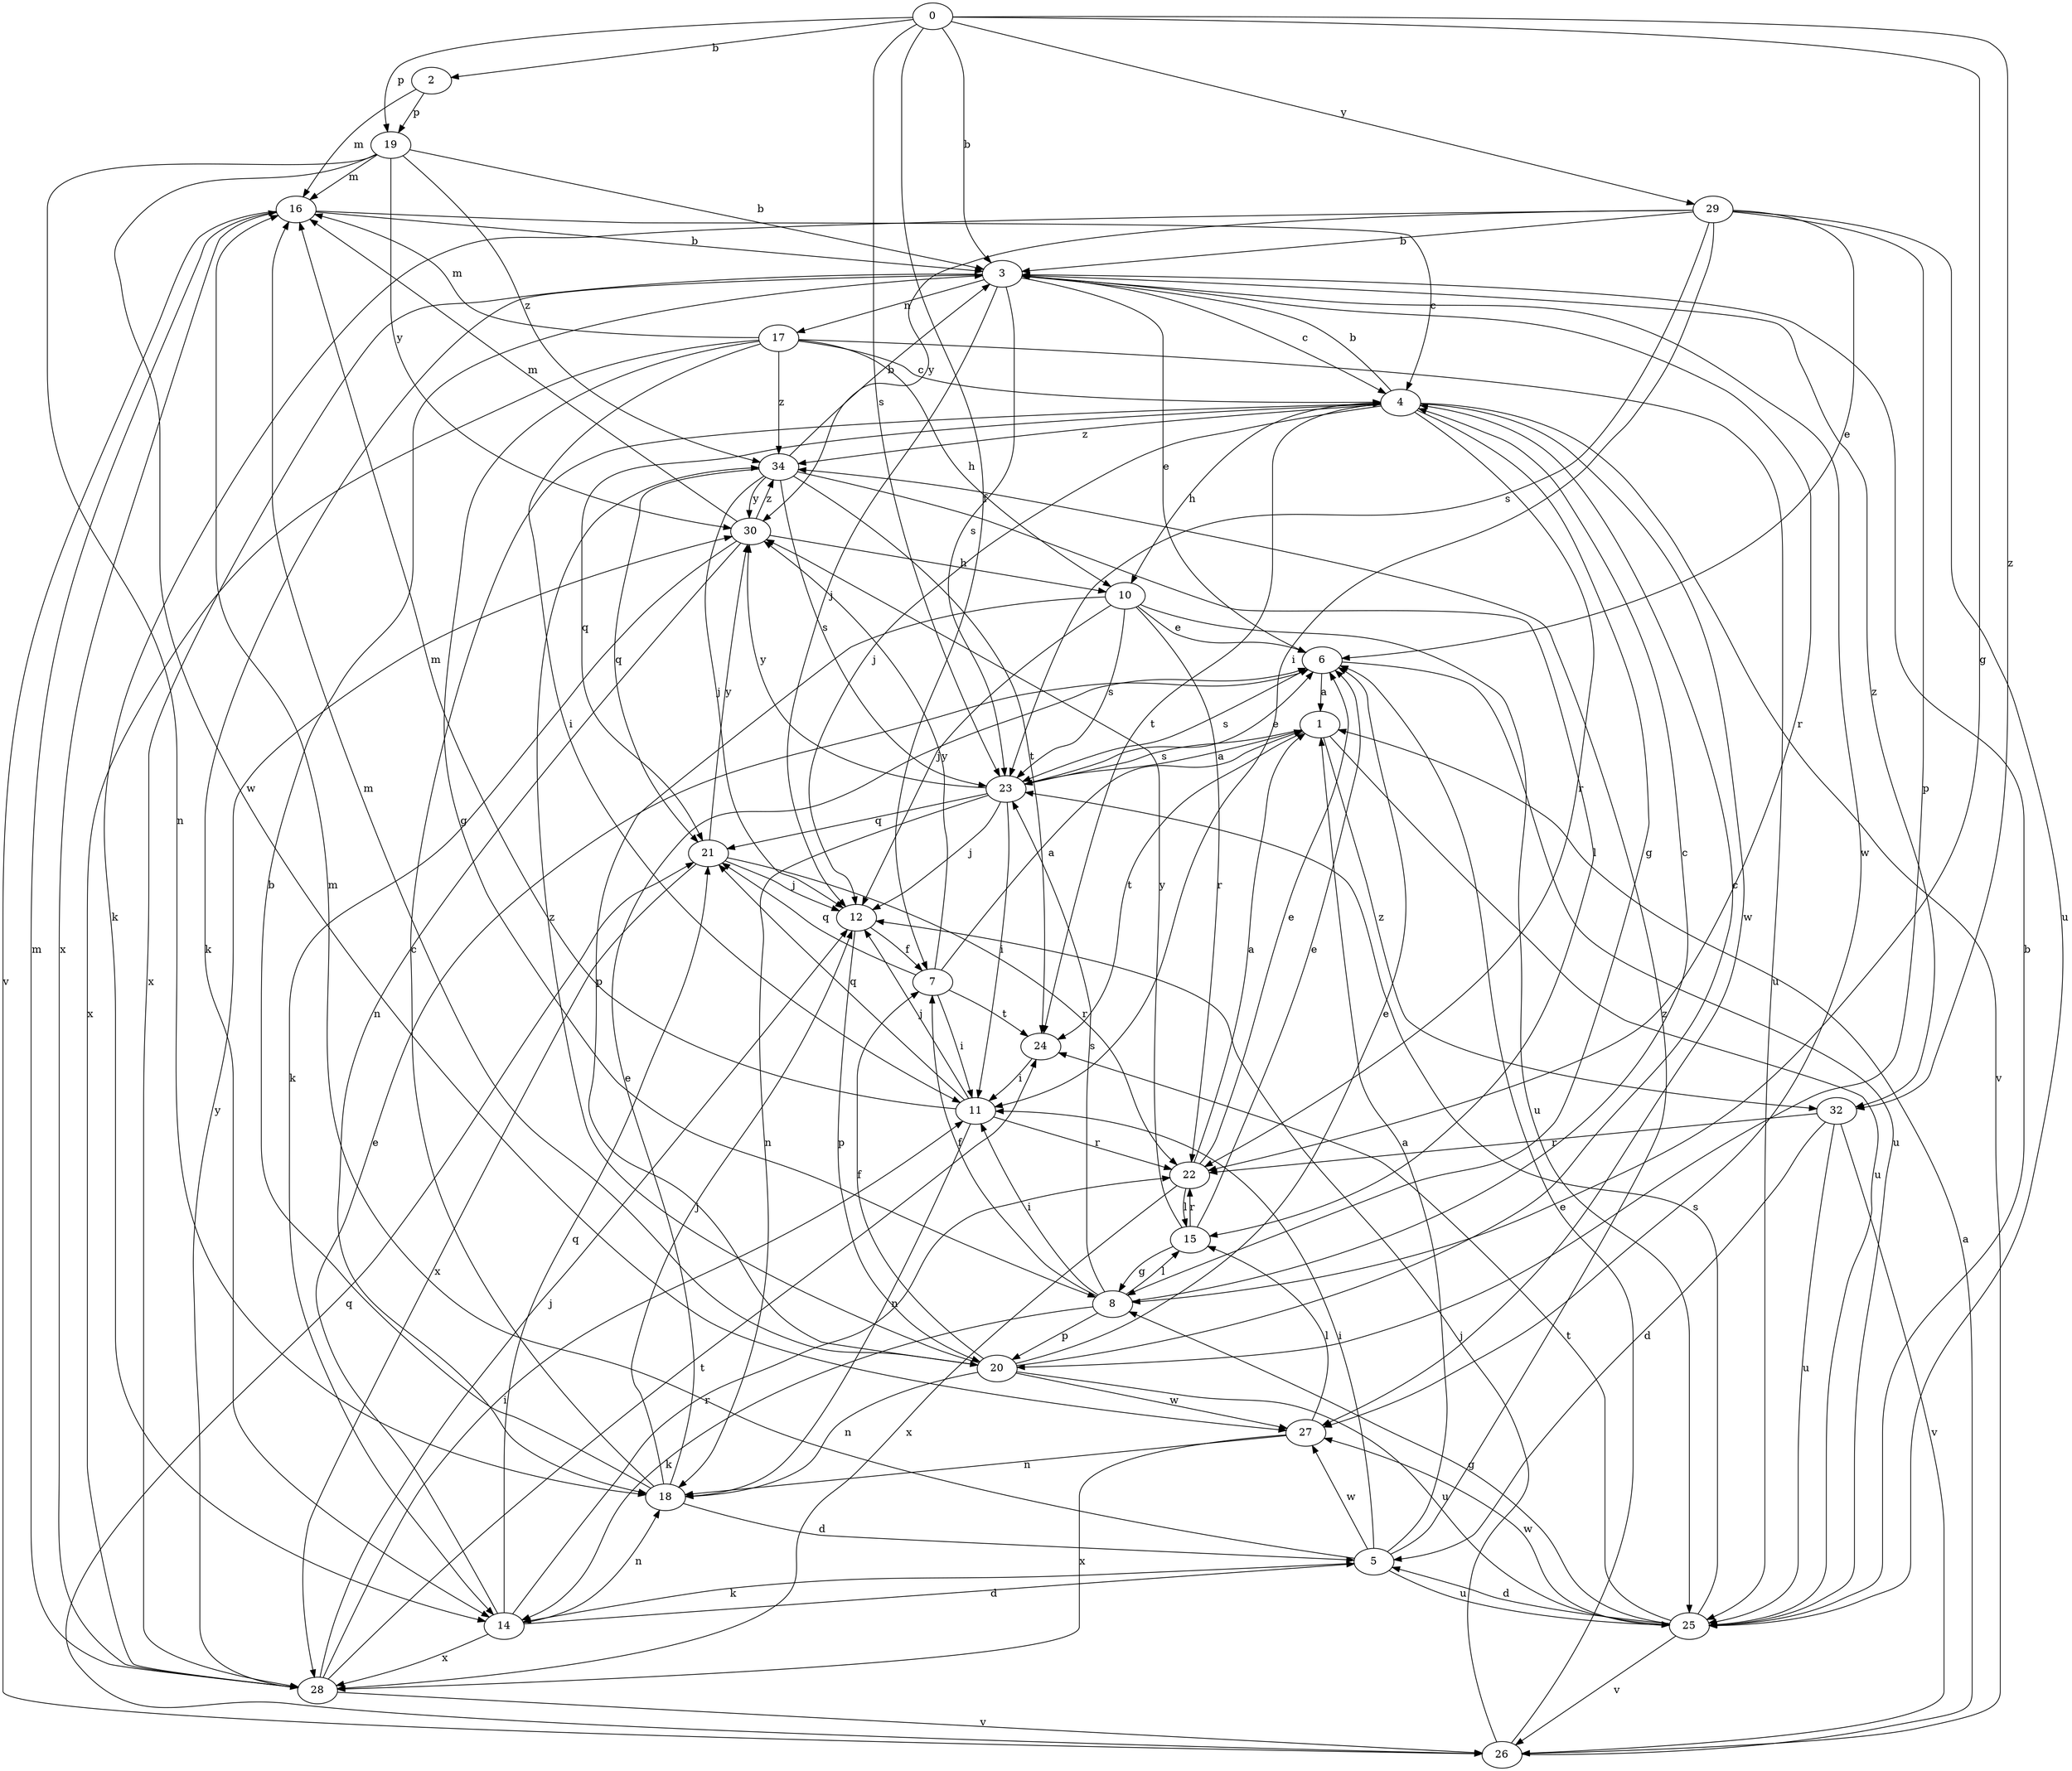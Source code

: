 strict digraph  {
0;
1;
2;
3;
4;
5;
6;
7;
8;
10;
11;
12;
14;
15;
16;
17;
18;
19;
20;
21;
22;
23;
24;
25;
26;
27;
28;
29;
30;
32;
34;
0 -> 2  [label=b];
0 -> 3  [label=b];
0 -> 7  [label=f];
0 -> 8  [label=g];
0 -> 19  [label=p];
0 -> 23  [label=s];
0 -> 29  [label=y];
0 -> 32  [label=z];
1 -> 23  [label=s];
1 -> 24  [label=t];
1 -> 25  [label=u];
1 -> 32  [label=z];
2 -> 16  [label=m];
2 -> 19  [label=p];
3 -> 4  [label=c];
3 -> 6  [label=e];
3 -> 12  [label=j];
3 -> 14  [label=k];
3 -> 17  [label=n];
3 -> 22  [label=r];
3 -> 23  [label=s];
3 -> 27  [label=w];
3 -> 28  [label=x];
3 -> 32  [label=z];
4 -> 3  [label=b];
4 -> 8  [label=g];
4 -> 10  [label=h];
4 -> 12  [label=j];
4 -> 21  [label=q];
4 -> 22  [label=r];
4 -> 24  [label=t];
4 -> 26  [label=v];
4 -> 27  [label=w];
4 -> 34  [label=z];
5 -> 1  [label=a];
5 -> 11  [label=i];
5 -> 14  [label=k];
5 -> 16  [label=m];
5 -> 25  [label=u];
5 -> 27  [label=w];
5 -> 34  [label=z];
6 -> 1  [label=a];
6 -> 23  [label=s];
6 -> 25  [label=u];
7 -> 1  [label=a];
7 -> 11  [label=i];
7 -> 21  [label=q];
7 -> 24  [label=t];
7 -> 30  [label=y];
8 -> 4  [label=c];
8 -> 7  [label=f];
8 -> 11  [label=i];
8 -> 14  [label=k];
8 -> 15  [label=l];
8 -> 20  [label=p];
8 -> 23  [label=s];
10 -> 6  [label=e];
10 -> 12  [label=j];
10 -> 20  [label=p];
10 -> 22  [label=r];
10 -> 23  [label=s];
10 -> 25  [label=u];
11 -> 12  [label=j];
11 -> 16  [label=m];
11 -> 18  [label=n];
11 -> 21  [label=q];
11 -> 22  [label=r];
12 -> 7  [label=f];
12 -> 20  [label=p];
14 -> 5  [label=d];
14 -> 6  [label=e];
14 -> 18  [label=n];
14 -> 21  [label=q];
14 -> 22  [label=r];
14 -> 28  [label=x];
15 -> 6  [label=e];
15 -> 8  [label=g];
15 -> 22  [label=r];
15 -> 30  [label=y];
16 -> 3  [label=b];
16 -> 4  [label=c];
16 -> 26  [label=v];
16 -> 28  [label=x];
17 -> 4  [label=c];
17 -> 8  [label=g];
17 -> 10  [label=h];
17 -> 11  [label=i];
17 -> 16  [label=m];
17 -> 25  [label=u];
17 -> 28  [label=x];
17 -> 34  [label=z];
18 -> 3  [label=b];
18 -> 4  [label=c];
18 -> 5  [label=d];
18 -> 6  [label=e];
18 -> 12  [label=j];
19 -> 3  [label=b];
19 -> 16  [label=m];
19 -> 18  [label=n];
19 -> 27  [label=w];
19 -> 30  [label=y];
19 -> 34  [label=z];
20 -> 4  [label=c];
20 -> 6  [label=e];
20 -> 7  [label=f];
20 -> 16  [label=m];
20 -> 18  [label=n];
20 -> 25  [label=u];
20 -> 27  [label=w];
20 -> 34  [label=z];
21 -> 12  [label=j];
21 -> 22  [label=r];
21 -> 28  [label=x];
21 -> 30  [label=y];
22 -> 1  [label=a];
22 -> 6  [label=e];
22 -> 15  [label=l];
22 -> 28  [label=x];
23 -> 1  [label=a];
23 -> 6  [label=e];
23 -> 11  [label=i];
23 -> 12  [label=j];
23 -> 18  [label=n];
23 -> 21  [label=q];
23 -> 30  [label=y];
24 -> 11  [label=i];
25 -> 3  [label=b];
25 -> 5  [label=d];
25 -> 8  [label=g];
25 -> 23  [label=s];
25 -> 24  [label=t];
25 -> 26  [label=v];
25 -> 27  [label=w];
26 -> 1  [label=a];
26 -> 6  [label=e];
26 -> 12  [label=j];
26 -> 21  [label=q];
27 -> 15  [label=l];
27 -> 18  [label=n];
27 -> 28  [label=x];
28 -> 11  [label=i];
28 -> 12  [label=j];
28 -> 16  [label=m];
28 -> 24  [label=t];
28 -> 26  [label=v];
28 -> 30  [label=y];
29 -> 3  [label=b];
29 -> 6  [label=e];
29 -> 11  [label=i];
29 -> 14  [label=k];
29 -> 20  [label=p];
29 -> 23  [label=s];
29 -> 25  [label=u];
29 -> 30  [label=y];
30 -> 10  [label=h];
30 -> 14  [label=k];
30 -> 16  [label=m];
30 -> 18  [label=n];
30 -> 34  [label=z];
32 -> 5  [label=d];
32 -> 22  [label=r];
32 -> 25  [label=u];
32 -> 26  [label=v];
34 -> 3  [label=b];
34 -> 12  [label=j];
34 -> 15  [label=l];
34 -> 21  [label=q];
34 -> 23  [label=s];
34 -> 24  [label=t];
34 -> 30  [label=y];
}
